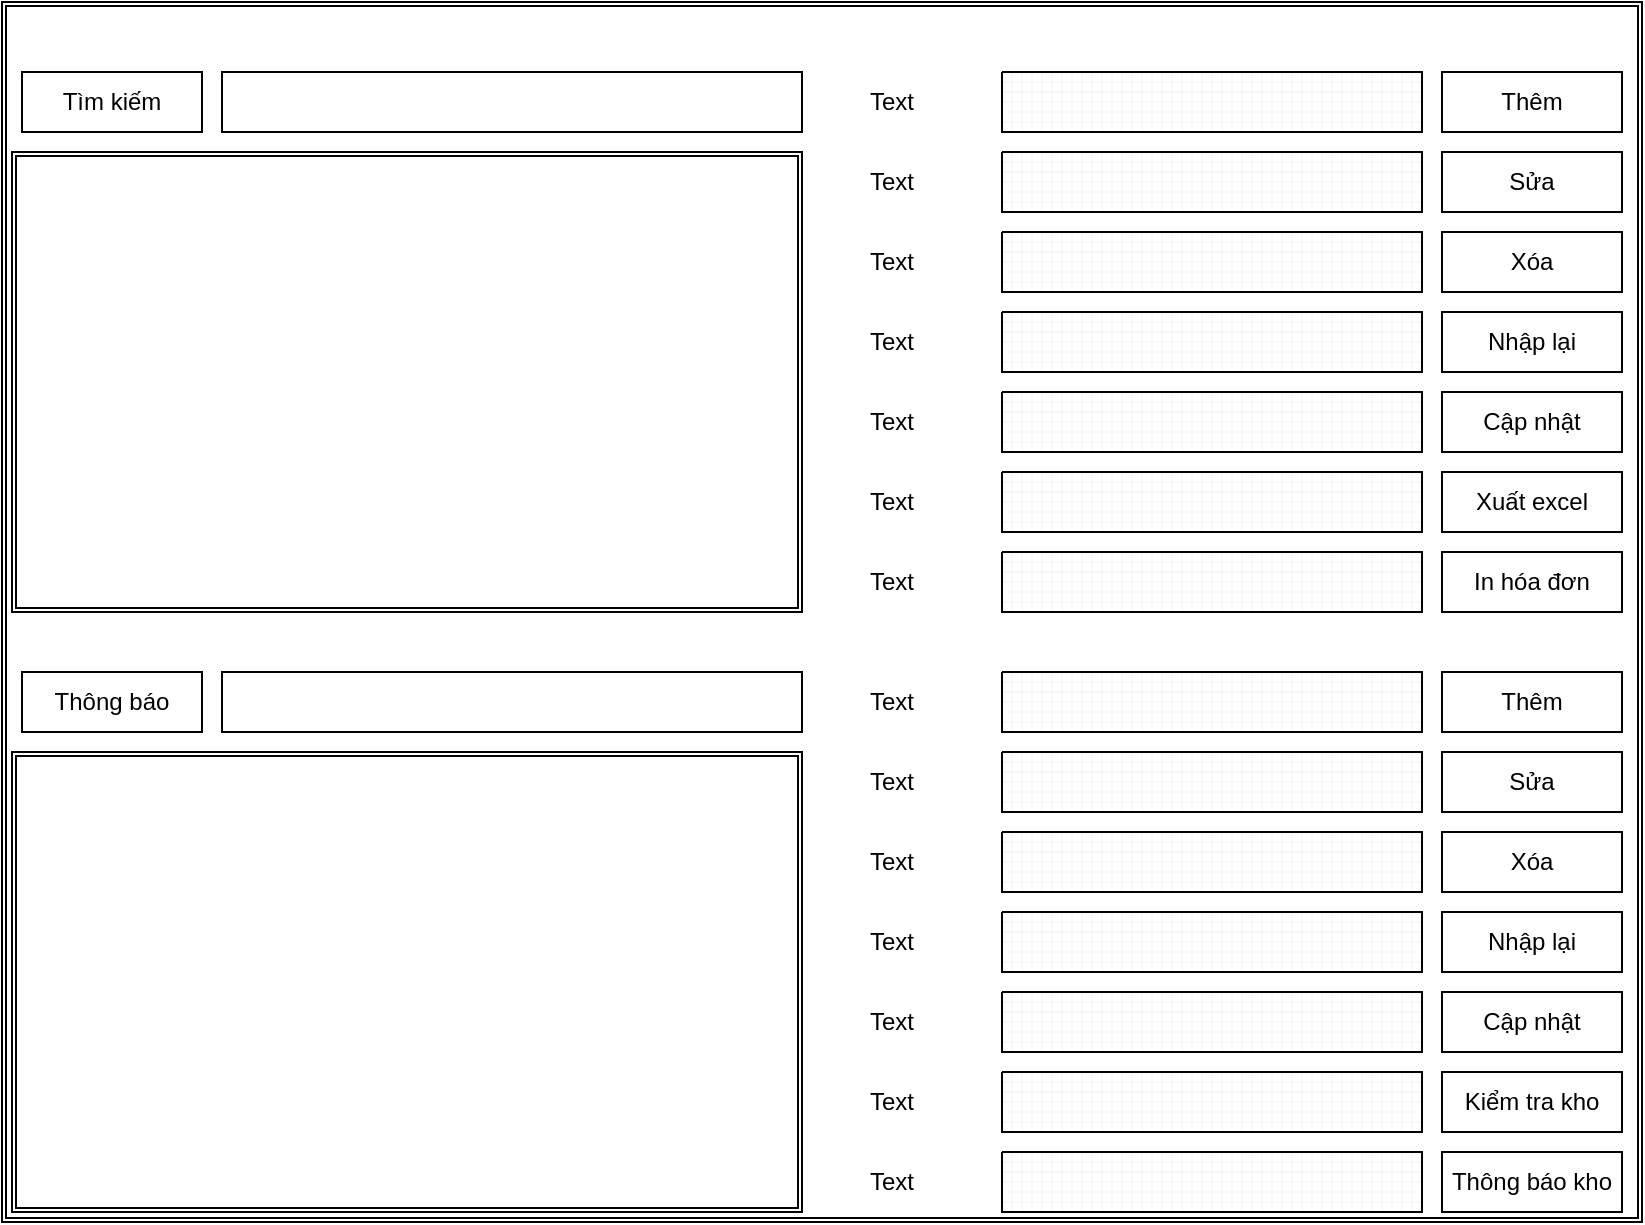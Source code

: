 <mxfile version="13.8.8" type="device"><diagram id="_b8Lz2bAl0GtQFYjMquY" name="Page-1"><mxGraphModel dx="1865" dy="1669" grid="1" gridSize="10" guides="1" tooltips="1" connect="1" arrows="1" fold="1" page="1" pageScale="1" pageWidth="827" pageHeight="1169" math="0" shadow="0"><root><mxCell id="0"/><mxCell id="1" parent="0"/><mxCell id="qbNIp1cFXwifCdJpEuJc-8" value="" style="shape=ext;double=1;rounded=0;whiteSpace=wrap;html=1;" vertex="1" parent="1"><mxGeometry x="-10" y="-25" width="820" height="610" as="geometry"/></mxCell><mxCell id="qbNIp1cFXwifCdJpEuJc-22" value="" style="shape=ext;double=1;rounded=0;whiteSpace=wrap;html=1;" vertex="1" parent="1"><mxGeometry x="-5" y="350" width="395" height="230" as="geometry"/></mxCell><mxCell id="qbNIp1cFXwifCdJpEuJc-50" value="" style="verticalLabelPosition=bottom;verticalAlign=top;html=1;shape=mxgraph.basic.rect;fillColor2=none;strokeWidth=1;size=20;indent=5;" vertex="1" parent="1"><mxGeometry x="710" y="10" width="90" height="30" as="geometry"/></mxCell><mxCell id="qbNIp1cFXwifCdJpEuJc-52" value="" style="verticalLabelPosition=bottom;verticalAlign=top;html=1;shape=mxgraph.basic.rect;fillColor2=none;strokeWidth=1;size=20;indent=5;" vertex="1" parent="1"><mxGeometry y="10" width="90" height="30" as="geometry"/></mxCell><mxCell id="qbNIp1cFXwifCdJpEuJc-53" value="" style="verticalLabelPosition=bottom;verticalAlign=top;html=1;shape=mxgraph.basic.rect;fillColor2=none;strokeWidth=1;size=20;indent=5;" vertex="1" parent="1"><mxGeometry x="100" y="10" width="290" height="30" as="geometry"/></mxCell><mxCell id="qbNIp1cFXwifCdJpEuJc-93" value="Tìm kiếm" style="text;html=1;strokeColor=none;fillColor=none;align=center;verticalAlign=middle;whiteSpace=wrap;rounded=0;" vertex="1" parent="1"><mxGeometry y="10" width="90" height="30" as="geometry"/></mxCell><mxCell id="qbNIp1cFXwifCdJpEuJc-106" value="Text" style="text;html=1;strokeColor=none;fillColor=none;align=center;verticalAlign=middle;whiteSpace=wrap;rounded=0;" vertex="1" parent="1"><mxGeometry x="170" y="90" width="90" height="30" as="geometry"/></mxCell><mxCell id="qbNIp1cFXwifCdJpEuJc-175" value="" style="verticalLabelPosition=bottom;verticalAlign=top;html=1;shape=mxgraph.basic.rect;fillColor2=none;strokeWidth=1;size=20;indent=5;" vertex="1" parent="1"><mxGeometry y="310" width="90" height="30" as="geometry"/></mxCell><mxCell id="qbNIp1cFXwifCdJpEuJc-185" value="" style="verticalLabelPosition=bottom;verticalAlign=top;html=1;shape=mxgraph.basic.rect;fillColor2=none;strokeWidth=1;size=20;indent=5;" vertex="1" parent="1"><mxGeometry x="710" y="50" width="90" height="30" as="geometry"/></mxCell><mxCell id="qbNIp1cFXwifCdJpEuJc-186" value="" style="verticalLabelPosition=bottom;verticalAlign=top;html=1;shape=mxgraph.basic.rect;fillColor2=none;strokeWidth=1;size=20;indent=5;" vertex="1" parent="1"><mxGeometry x="710" y="90" width="90" height="30" as="geometry"/></mxCell><mxCell id="qbNIp1cFXwifCdJpEuJc-187" value="" style="verticalLabelPosition=bottom;verticalAlign=top;html=1;shape=mxgraph.basic.rect;fillColor2=none;strokeWidth=1;size=20;indent=5;" vertex="1" parent="1"><mxGeometry x="710" y="130" width="90" height="30" as="geometry"/></mxCell><mxCell id="qbNIp1cFXwifCdJpEuJc-188" value="" style="verticalLabelPosition=bottom;verticalAlign=top;html=1;shape=mxgraph.basic.rect;fillColor2=none;strokeWidth=1;size=20;indent=5;" vertex="1" parent="1"><mxGeometry x="710" y="170" width="90" height="30" as="geometry"/></mxCell><mxCell id="qbNIp1cFXwifCdJpEuJc-191" value="" style="verticalLabelPosition=bottom;verticalAlign=top;html=1;shape=mxgraph.basic.rect;fillColor2=none;strokeWidth=1;size=20;indent=5;" vertex="1" parent="1"><mxGeometry x="710" y="210" width="90" height="30" as="geometry"/></mxCell><mxCell id="qbNIp1cFXwifCdJpEuJc-194" value="" style="verticalLabelPosition=bottom;verticalAlign=top;html=1;shape=mxgraph.basic.rect;fillColor2=none;strokeWidth=1;size=20;indent=5;" vertex="1" parent="1"><mxGeometry x="100" y="310" width="290" height="30" as="geometry"/></mxCell><mxCell id="qbNIp1cFXwifCdJpEuJc-195" value="Thông báo" style="text;html=1;strokeColor=none;fillColor=none;align=center;verticalAlign=middle;whiteSpace=wrap;rounded=0;" vertex="1" parent="1"><mxGeometry y="310" width="90" height="30" as="geometry"/></mxCell><mxCell id="qbNIp1cFXwifCdJpEuJc-197" value="" style="verticalLabelPosition=bottom;verticalAlign=top;html=1;shape=mxgraph.basic.patternFillRect;fillStyle=grid;step=5;fillStrokeWidth=0.2;fillStrokeColor=#dddddd;" vertex="1" parent="1"><mxGeometry x="490" y="10" width="210" height="30" as="geometry"/></mxCell><mxCell id="qbNIp1cFXwifCdJpEuJc-198" value="" style="verticalLabelPosition=bottom;verticalAlign=top;html=1;shape=mxgraph.basic.patternFillRect;fillStyle=grid;step=5;fillStrokeWidth=0.2;fillStrokeColor=#dddddd;" vertex="1" parent="1"><mxGeometry x="490" y="50" width="210" height="30" as="geometry"/></mxCell><mxCell id="qbNIp1cFXwifCdJpEuJc-199" value="" style="verticalLabelPosition=bottom;verticalAlign=top;html=1;shape=mxgraph.basic.patternFillRect;fillStyle=grid;step=5;fillStrokeWidth=0.2;fillStrokeColor=#dddddd;" vertex="1" parent="1"><mxGeometry x="490" y="90" width="210" height="30" as="geometry"/></mxCell><mxCell id="qbNIp1cFXwifCdJpEuJc-200" value="" style="verticalLabelPosition=bottom;verticalAlign=top;html=1;shape=mxgraph.basic.patternFillRect;fillStyle=grid;step=5;fillStrokeWidth=0.2;fillStrokeColor=#dddddd;" vertex="1" parent="1"><mxGeometry x="490" y="170" width="210" height="30" as="geometry"/></mxCell><mxCell id="qbNIp1cFXwifCdJpEuJc-201" value="" style="verticalLabelPosition=bottom;verticalAlign=top;html=1;shape=mxgraph.basic.patternFillRect;fillStyle=grid;step=5;fillStrokeWidth=0.2;fillStrokeColor=#dddddd;" vertex="1" parent="1"><mxGeometry x="490" y="130" width="210" height="30" as="geometry"/></mxCell><mxCell id="qbNIp1cFXwifCdJpEuJc-202" value="" style="verticalLabelPosition=bottom;verticalAlign=top;html=1;shape=mxgraph.basic.patternFillRect;fillStyle=grid;step=5;fillStrokeWidth=0.2;fillStrokeColor=#dddddd;" vertex="1" parent="1"><mxGeometry x="490" y="210" width="210" height="30" as="geometry"/></mxCell><mxCell id="qbNIp1cFXwifCdJpEuJc-206" value="Thêm" style="text;html=1;strokeColor=none;fillColor=none;align=center;verticalAlign=middle;whiteSpace=wrap;rounded=0;" vertex="1" parent="1"><mxGeometry x="710" y="10" width="90" height="30" as="geometry"/></mxCell><mxCell id="qbNIp1cFXwifCdJpEuJc-207" value="Text" style="text;html=1;strokeColor=none;fillColor=none;align=center;verticalAlign=middle;whiteSpace=wrap;rounded=0;" vertex="1" parent="1"><mxGeometry x="390" y="50" width="90" height="30" as="geometry"/></mxCell><mxCell id="qbNIp1cFXwifCdJpEuJc-208" value="Text" style="text;html=1;strokeColor=none;fillColor=none;align=center;verticalAlign=middle;whiteSpace=wrap;rounded=0;" vertex="1" parent="1"><mxGeometry x="390" y="90" width="90" height="30" as="geometry"/></mxCell><mxCell id="qbNIp1cFXwifCdJpEuJc-210" value="Text" style="text;html=1;strokeColor=none;fillColor=none;align=center;verticalAlign=middle;whiteSpace=wrap;rounded=0;" vertex="1" parent="1"><mxGeometry x="390" y="210" width="90" height="30" as="geometry"/></mxCell><mxCell id="qbNIp1cFXwifCdJpEuJc-211" value="Text" style="text;html=1;strokeColor=none;fillColor=none;align=center;verticalAlign=middle;whiteSpace=wrap;rounded=0;" vertex="1" parent="1"><mxGeometry x="390" y="170" width="90" height="30" as="geometry"/></mxCell><mxCell id="qbNIp1cFXwifCdJpEuJc-212" value="Text" style="text;html=1;strokeColor=none;fillColor=none;align=center;verticalAlign=middle;whiteSpace=wrap;rounded=0;" vertex="1" parent="1"><mxGeometry x="390" y="130" width="90" height="30" as="geometry"/></mxCell><mxCell id="qbNIp1cFXwifCdJpEuJc-213" value="" style="shape=ext;double=1;rounded=0;whiteSpace=wrap;html=1;" vertex="1" parent="1"><mxGeometry x="-5" y="50" width="395" height="230" as="geometry"/></mxCell><mxCell id="qbNIp1cFXwifCdJpEuJc-267" value="" style="verticalLabelPosition=bottom;verticalAlign=top;html=1;shape=mxgraph.basic.rect;fillColor2=none;strokeWidth=1;size=20;indent=5;" vertex="1" parent="1"><mxGeometry x="710" y="550" width="90" height="30" as="geometry"/></mxCell><mxCell id="qbNIp1cFXwifCdJpEuJc-268" value="" style="verticalLabelPosition=bottom;verticalAlign=top;html=1;shape=mxgraph.basic.rect;fillColor2=none;strokeWidth=1;size=20;indent=5;" vertex="1" parent="1"><mxGeometry x="710" y="510" width="90" height="30" as="geometry"/></mxCell><mxCell id="qbNIp1cFXwifCdJpEuJc-269" value="" style="verticalLabelPosition=bottom;verticalAlign=top;html=1;shape=mxgraph.basic.rect;fillColor2=none;strokeWidth=1;size=20;indent=5;" vertex="1" parent="1"><mxGeometry x="710" y="470" width="90" height="30" as="geometry"/></mxCell><mxCell id="qbNIp1cFXwifCdJpEuJc-270" value="" style="verticalLabelPosition=bottom;verticalAlign=top;html=1;shape=mxgraph.basic.rect;fillColor2=none;strokeWidth=1;size=20;indent=5;" vertex="1" parent="1"><mxGeometry x="710" y="390" width="90" height="30" as="geometry"/></mxCell><mxCell id="qbNIp1cFXwifCdJpEuJc-271" value="" style="verticalLabelPosition=bottom;verticalAlign=top;html=1;shape=mxgraph.basic.rect;fillColor2=none;strokeWidth=1;size=20;indent=5;" vertex="1" parent="1"><mxGeometry x="710" y="430" width="90" height="30" as="geometry"/></mxCell><mxCell id="qbNIp1cFXwifCdJpEuJc-272" value="" style="verticalLabelPosition=bottom;verticalAlign=top;html=1;shape=mxgraph.basic.rect;fillColor2=none;strokeWidth=1;size=20;indent=5;" vertex="1" parent="1"><mxGeometry x="710" y="350" width="90" height="30" as="geometry"/></mxCell><mxCell id="qbNIp1cFXwifCdJpEuJc-273" value="" style="verticalLabelPosition=bottom;verticalAlign=top;html=1;shape=mxgraph.basic.patternFillRect;fillStyle=grid;step=5;fillStrokeWidth=0.2;fillStrokeColor=#dddddd;" vertex="1" parent="1"><mxGeometry x="490" y="350" width="210" height="30" as="geometry"/></mxCell><mxCell id="qbNIp1cFXwifCdJpEuJc-274" value="" style="verticalLabelPosition=bottom;verticalAlign=top;html=1;shape=mxgraph.basic.patternFillRect;fillStyle=grid;step=5;fillStrokeWidth=0.2;fillStrokeColor=#dddddd;" vertex="1" parent="1"><mxGeometry x="490" y="390" width="210" height="30" as="geometry"/></mxCell><mxCell id="qbNIp1cFXwifCdJpEuJc-275" value="" style="verticalLabelPosition=bottom;verticalAlign=top;html=1;shape=mxgraph.basic.patternFillRect;fillStyle=grid;step=5;fillStrokeWidth=0.2;fillStrokeColor=#dddddd;" vertex="1" parent="1"><mxGeometry x="490" y="430" width="210" height="30" as="geometry"/></mxCell><mxCell id="qbNIp1cFXwifCdJpEuJc-276" value="" style="verticalLabelPosition=bottom;verticalAlign=top;html=1;shape=mxgraph.basic.patternFillRect;fillStyle=grid;step=5;fillStrokeWidth=0.2;fillStrokeColor=#dddddd;" vertex="1" parent="1"><mxGeometry x="490" y="470" width="210" height="30" as="geometry"/></mxCell><mxCell id="qbNIp1cFXwifCdJpEuJc-277" value="" style="verticalLabelPosition=bottom;verticalAlign=top;html=1;shape=mxgraph.basic.patternFillRect;fillStyle=grid;step=5;fillStrokeWidth=0.2;fillStrokeColor=#dddddd;" vertex="1" parent="1"><mxGeometry x="490" y="510" width="210" height="30" as="geometry"/></mxCell><mxCell id="qbNIp1cFXwifCdJpEuJc-278" value="" style="verticalLabelPosition=bottom;verticalAlign=top;html=1;shape=mxgraph.basic.patternFillRect;fillStyle=grid;step=5;fillStrokeWidth=0.2;fillStrokeColor=#dddddd;" vertex="1" parent="1"><mxGeometry x="490" y="550" width="210" height="30" as="geometry"/></mxCell><mxCell id="qbNIp1cFXwifCdJpEuJc-279" value="Text" style="text;html=1;strokeColor=none;fillColor=none;align=center;verticalAlign=middle;whiteSpace=wrap;rounded=0;" vertex="1" parent="1"><mxGeometry x="390" y="550" width="90" height="30" as="geometry"/></mxCell><mxCell id="qbNIp1cFXwifCdJpEuJc-280" value="Text" style="text;html=1;strokeColor=none;fillColor=none;align=center;verticalAlign=middle;whiteSpace=wrap;rounded=0;" vertex="1" parent="1"><mxGeometry x="390" y="510" width="90" height="30" as="geometry"/></mxCell><mxCell id="qbNIp1cFXwifCdJpEuJc-281" value="Text" style="text;html=1;strokeColor=none;fillColor=none;align=center;verticalAlign=middle;whiteSpace=wrap;rounded=0;" vertex="1" parent="1"><mxGeometry x="390" y="470" width="90" height="30" as="geometry"/></mxCell><mxCell id="qbNIp1cFXwifCdJpEuJc-282" value="Text" style="text;html=1;strokeColor=none;fillColor=none;align=center;verticalAlign=middle;whiteSpace=wrap;rounded=0;" vertex="1" parent="1"><mxGeometry x="390" y="430" width="90" height="30" as="geometry"/></mxCell><mxCell id="qbNIp1cFXwifCdJpEuJc-283" value="Text" style="text;html=1;strokeColor=none;fillColor=none;align=center;verticalAlign=middle;whiteSpace=wrap;rounded=0;" vertex="1" parent="1"><mxGeometry x="390" y="390" width="90" height="30" as="geometry"/></mxCell><mxCell id="qbNIp1cFXwifCdJpEuJc-284" value="Text" style="text;html=1;strokeColor=none;fillColor=none;align=center;verticalAlign=middle;whiteSpace=wrap;rounded=0;" vertex="1" parent="1"><mxGeometry x="390" y="350" width="90" height="30" as="geometry"/></mxCell><mxCell id="qbNIp1cFXwifCdJpEuJc-285" value="Text" style="text;html=1;strokeColor=none;fillColor=none;align=center;verticalAlign=middle;whiteSpace=wrap;rounded=0;" vertex="1" parent="1"><mxGeometry x="390" y="310" width="90" height="30" as="geometry"/></mxCell><mxCell id="qbNIp1cFXwifCdJpEuJc-286" value="" style="verticalLabelPosition=bottom;verticalAlign=top;html=1;shape=mxgraph.basic.patternFillRect;fillStyle=grid;step=5;fillStrokeWidth=0.2;fillStrokeColor=#dddddd;" vertex="1" parent="1"><mxGeometry x="490" y="310" width="210" height="30" as="geometry"/></mxCell><mxCell id="qbNIp1cFXwifCdJpEuJc-287" value="" style="verticalLabelPosition=bottom;verticalAlign=top;html=1;shape=mxgraph.basic.rect;fillColor2=none;strokeWidth=1;size=20;indent=5;" vertex="1" parent="1"><mxGeometry x="710" y="310" width="90" height="30" as="geometry"/></mxCell><mxCell id="qbNIp1cFXwifCdJpEuJc-289" value="" style="verticalLabelPosition=bottom;verticalAlign=top;html=1;shape=mxgraph.basic.patternFillRect;fillStyle=grid;step=5;fillStrokeWidth=0.2;fillStrokeColor=#dddddd;" vertex="1" parent="1"><mxGeometry x="490" y="250" width="210" height="30" as="geometry"/></mxCell><mxCell id="qbNIp1cFXwifCdJpEuJc-290" value="Text" style="text;html=1;strokeColor=none;fillColor=none;align=center;verticalAlign=middle;whiteSpace=wrap;rounded=0;" vertex="1" parent="1"><mxGeometry x="390" y="250" width="90" height="30" as="geometry"/></mxCell><mxCell id="qbNIp1cFXwifCdJpEuJc-291" value="" style="verticalLabelPosition=bottom;verticalAlign=top;html=1;shape=mxgraph.basic.rect;fillColor2=none;strokeWidth=1;size=20;indent=5;" vertex="1" parent="1"><mxGeometry x="710" y="250" width="90" height="30" as="geometry"/></mxCell><mxCell id="qbNIp1cFXwifCdJpEuJc-292" value="Sửa" style="text;html=1;strokeColor=none;fillColor=none;align=center;verticalAlign=middle;whiteSpace=wrap;rounded=0;" vertex="1" parent="1"><mxGeometry x="710" y="50" width="90" height="30" as="geometry"/></mxCell><mxCell id="qbNIp1cFXwifCdJpEuJc-294" value="Xóa" style="text;html=1;strokeColor=none;fillColor=none;align=center;verticalAlign=middle;whiteSpace=wrap;rounded=0;" vertex="1" parent="1"><mxGeometry x="710" y="90" width="90" height="30" as="geometry"/></mxCell><mxCell id="qbNIp1cFXwifCdJpEuJc-295" value="Nhập lại" style="text;html=1;strokeColor=none;fillColor=none;align=center;verticalAlign=middle;whiteSpace=wrap;rounded=0;" vertex="1" parent="1"><mxGeometry x="710" y="130" width="90" height="30" as="geometry"/></mxCell><mxCell id="qbNIp1cFXwifCdJpEuJc-296" value="Cập nhật" style="text;html=1;strokeColor=none;fillColor=none;align=center;verticalAlign=middle;whiteSpace=wrap;rounded=0;" vertex="1" parent="1"><mxGeometry x="710" y="170" width="90" height="30" as="geometry"/></mxCell><mxCell id="qbNIp1cFXwifCdJpEuJc-300" value="Xuất excel" style="text;html=1;strokeColor=none;fillColor=none;align=center;verticalAlign=middle;whiteSpace=wrap;rounded=0;" vertex="1" parent="1"><mxGeometry x="710" y="210" width="90" height="30" as="geometry"/></mxCell><mxCell id="qbNIp1cFXwifCdJpEuJc-301" value="In hóa đơn" style="text;html=1;strokeColor=none;fillColor=none;align=center;verticalAlign=middle;whiteSpace=wrap;rounded=0;" vertex="1" parent="1"><mxGeometry x="710" y="250" width="90" height="30" as="geometry"/></mxCell><mxCell id="qbNIp1cFXwifCdJpEuJc-302" value="Thêm" style="text;html=1;strokeColor=none;fillColor=none;align=center;verticalAlign=middle;whiteSpace=wrap;rounded=0;" vertex="1" parent="1"><mxGeometry x="710" y="310" width="90" height="30" as="geometry"/></mxCell><mxCell id="qbNIp1cFXwifCdJpEuJc-303" value="Sửa" style="text;html=1;strokeColor=none;fillColor=none;align=center;verticalAlign=middle;whiteSpace=wrap;rounded=0;" vertex="1" parent="1"><mxGeometry x="710" y="350" width="90" height="30" as="geometry"/></mxCell><mxCell id="qbNIp1cFXwifCdJpEuJc-304" value="Xóa" style="text;html=1;strokeColor=none;fillColor=none;align=center;verticalAlign=middle;whiteSpace=wrap;rounded=0;" vertex="1" parent="1"><mxGeometry x="710" y="390" width="90" height="30" as="geometry"/></mxCell><mxCell id="qbNIp1cFXwifCdJpEuJc-305" value="Nhập lại" style="text;html=1;strokeColor=none;fillColor=none;align=center;verticalAlign=middle;whiteSpace=wrap;rounded=0;" vertex="1" parent="1"><mxGeometry x="710" y="430" width="90" height="30" as="geometry"/></mxCell><mxCell id="qbNIp1cFXwifCdJpEuJc-306" value="Cập nhật" style="text;html=1;strokeColor=none;fillColor=none;align=center;verticalAlign=middle;whiteSpace=wrap;rounded=0;" vertex="1" parent="1"><mxGeometry x="710" y="470" width="90" height="30" as="geometry"/></mxCell><mxCell id="qbNIp1cFXwifCdJpEuJc-307" value="Kiểm tra kho" style="text;html=1;strokeColor=none;fillColor=none;align=center;verticalAlign=middle;whiteSpace=wrap;rounded=0;" vertex="1" parent="1"><mxGeometry x="710" y="510" width="90" height="30" as="geometry"/></mxCell><mxCell id="qbNIp1cFXwifCdJpEuJc-308" value="Thông báo kho" style="text;html=1;strokeColor=none;fillColor=none;align=center;verticalAlign=middle;whiteSpace=wrap;rounded=0;" vertex="1" parent="1"><mxGeometry x="710" y="550" width="90" height="30" as="geometry"/></mxCell><mxCell id="qbNIp1cFXwifCdJpEuJc-309" value="Text" style="text;html=1;strokeColor=none;fillColor=none;align=center;verticalAlign=middle;whiteSpace=wrap;rounded=0;" vertex="1" parent="1"><mxGeometry x="390" y="10" width="90" height="30" as="geometry"/></mxCell></root></mxGraphModel></diagram></mxfile>